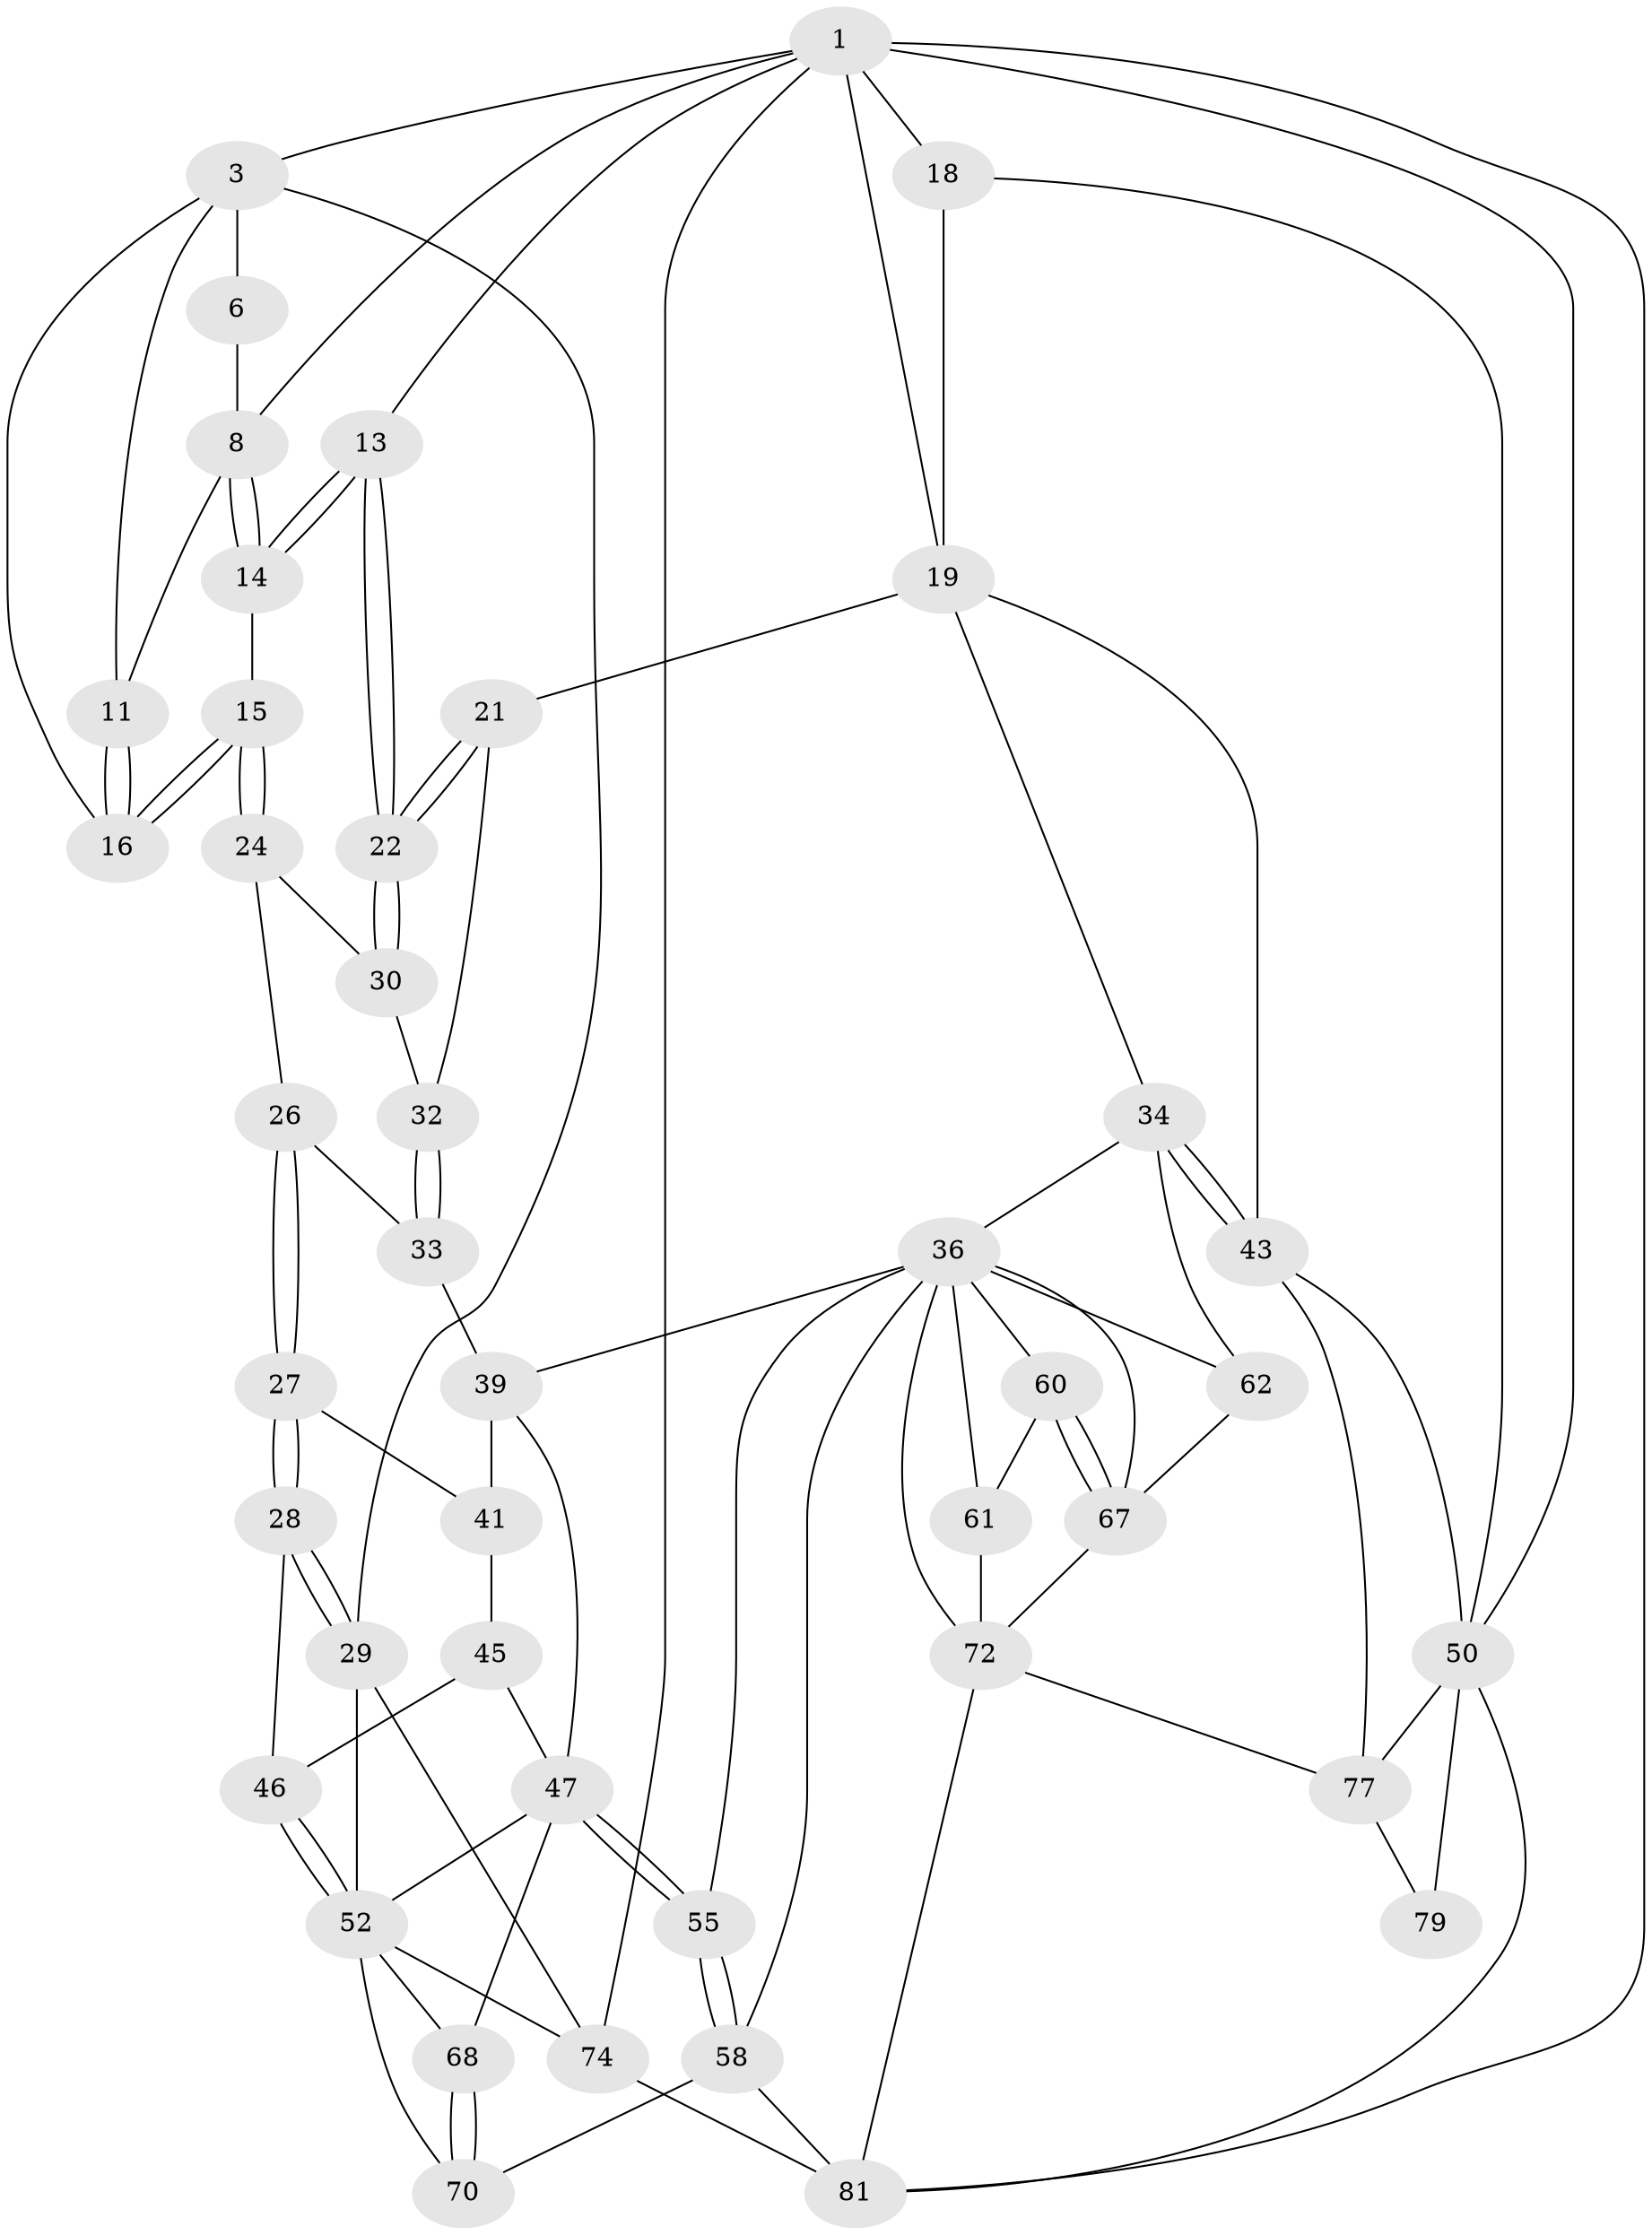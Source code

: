 // original degree distribution, {3: 0.022727272727272728, 6: 0.25, 5: 0.4318181818181818, 4: 0.29545454545454547}
// Generated by graph-tools (version 1.1) at 2025/16/03/09/25 04:16:52]
// undirected, 44 vertices, 101 edges
graph export_dot {
graph [start="1"]
  node [color=gray90,style=filled];
  1 [pos="+0.10916318773636592+0",super="+7+2"];
  3 [pos="+0+0.1670205910184551",super="+4"];
  6 [pos="+0.1019945537261528+0"];
  8 [pos="+0.3255186039384369+0",super="+9"];
  11 [pos="+0.1510136215276412+0.1575139481501224"];
  13 [pos="+0.4056891663451562+0.2168546419092762"];
  14 [pos="+0.3458124826096842+0.15141384808943048"];
  15 [pos="+0.15144319020111782+0.22270068007809288"];
  16 [pos="+0.14755234622263147+0.2178100249667789"];
  18 [pos="+1+0.24184116147843346"];
  19 [pos="+0.6853246137125889+0.1345511452270521",super="+20+23"];
  21 [pos="+0.4365786165002374+0.2747075406289757"];
  22 [pos="+0.43653381753108655+0.2746462185905295"];
  24 [pos="+0.15193154157476627+0.23430471973181338",super="+25"];
  26 [pos="+0.1196914237244304+0.3513825741264176"];
  27 [pos="+0.047568184828046256+0.4088814520571473"];
  28 [pos="+0+0.42905059607794377"];
  29 [pos="+0+0.42506647126820973",super="+66"];
  30 [pos="+0.24253219474600254+0.2813813334313102",super="+31"];
  32 [pos="+0.3137275986281975+0.3678608545129544"];
  33 [pos="+0.27357684813671573+0.43725069304457703"];
  34 [pos="+0.5861135228594391+0.3916093379123904",super="+35"];
  36 [pos="+0.4607752076068282+0.5382464763217292",super="+59+37"];
  39 [pos="+0.34983624658473694+0.544492748316024",super="+40+44"];
  41 [pos="+0.15083303028986517+0.5256626866167967",super="+42"];
  43 [pos="+1+0.4411560065553404",super="+51"];
  45 [pos="+0.11696791158247599+0.5540171349545872"];
  46 [pos="+0.029820558544081277+0.5779906916444357"];
  47 [pos="+0.21369644261214019+0.6477151495081854",super="+48"];
  50 [pos="+1+0.6968228156677191",super="+85"];
  52 [pos="+0.07150313061646463+0.6586822092100587",super="+64"];
  55 [pos="+0.3053321178808343+0.746659881975959"];
  58 [pos="+0.316944844248307+0.7738096027221222",super="+69"];
  60 [pos="+0.47730846780938196+0.6602949737097648"];
  61 [pos="+0.4499295984448026+0.6997926511217434"];
  62 [pos="+0.6890089239622619+0.669954483503633"];
  67 [pos="+0.5341234288244532+0.7329258116258958",super="+71"];
  68 [pos="+0.16217627453080352+0.7350681960286954"];
  70 [pos="+0.1664148422456609+0.8037630070471521"];
  72 [pos="+0.5456302899633796+0.8562315344107807",super="+78+73"];
  74 [pos="+0+1",super="+83"];
  77 [pos="+0.7273602708650362+0.7835147327801023",super="+80"];
  79 [pos="+0.9117696477525378+0.8099513374153674"];
  81 [pos="+0.5613701338828432+1",super="+82+87"];
  1 -- 8;
  1 -- 3;
  1 -- 74;
  1 -- 13;
  1 -- 81;
  1 -- 18 [weight=2];
  1 -- 50;
  1 -- 19;
  3 -- 29;
  3 -- 16;
  3 -- 11;
  3 -- 6;
  6 -- 8;
  8 -- 14;
  8 -- 14;
  8 -- 11;
  11 -- 16;
  11 -- 16;
  13 -- 14;
  13 -- 14;
  13 -- 22;
  13 -- 22;
  14 -- 15;
  15 -- 16;
  15 -- 16;
  15 -- 24;
  15 -- 24;
  18 -- 50;
  18 -- 19;
  19 -- 34;
  19 -- 21;
  19 -- 43;
  21 -- 22;
  21 -- 22;
  21 -- 32;
  22 -- 30;
  22 -- 30;
  24 -- 30 [weight=2];
  24 -- 26;
  26 -- 27;
  26 -- 27;
  26 -- 33;
  27 -- 28;
  27 -- 28;
  27 -- 41;
  28 -- 29;
  28 -- 29;
  28 -- 46;
  29 -- 74;
  29 -- 52;
  30 -- 32;
  32 -- 33;
  32 -- 33;
  33 -- 39;
  34 -- 43 [weight=2];
  34 -- 43;
  34 -- 36;
  34 -- 62;
  36 -- 62;
  36 -- 67;
  36 -- 60;
  36 -- 55;
  36 -- 39;
  36 -- 58;
  36 -- 61;
  36 -- 72;
  39 -- 41 [weight=2];
  39 -- 47;
  41 -- 45;
  43 -- 50;
  43 -- 77;
  45 -- 46;
  45 -- 47;
  46 -- 52;
  46 -- 52;
  47 -- 55;
  47 -- 55;
  47 -- 68;
  47 -- 52;
  50 -- 79 [weight=2];
  50 -- 81;
  50 -- 77;
  52 -- 68;
  52 -- 70;
  52 -- 74;
  55 -- 58;
  55 -- 58;
  58 -- 81;
  58 -- 70;
  60 -- 61;
  60 -- 67;
  60 -- 67;
  61 -- 72;
  62 -- 67;
  67 -- 72;
  68 -- 70;
  68 -- 70;
  72 -- 81;
  72 -- 77;
  74 -- 81 [weight=2];
  77 -- 79;
}
